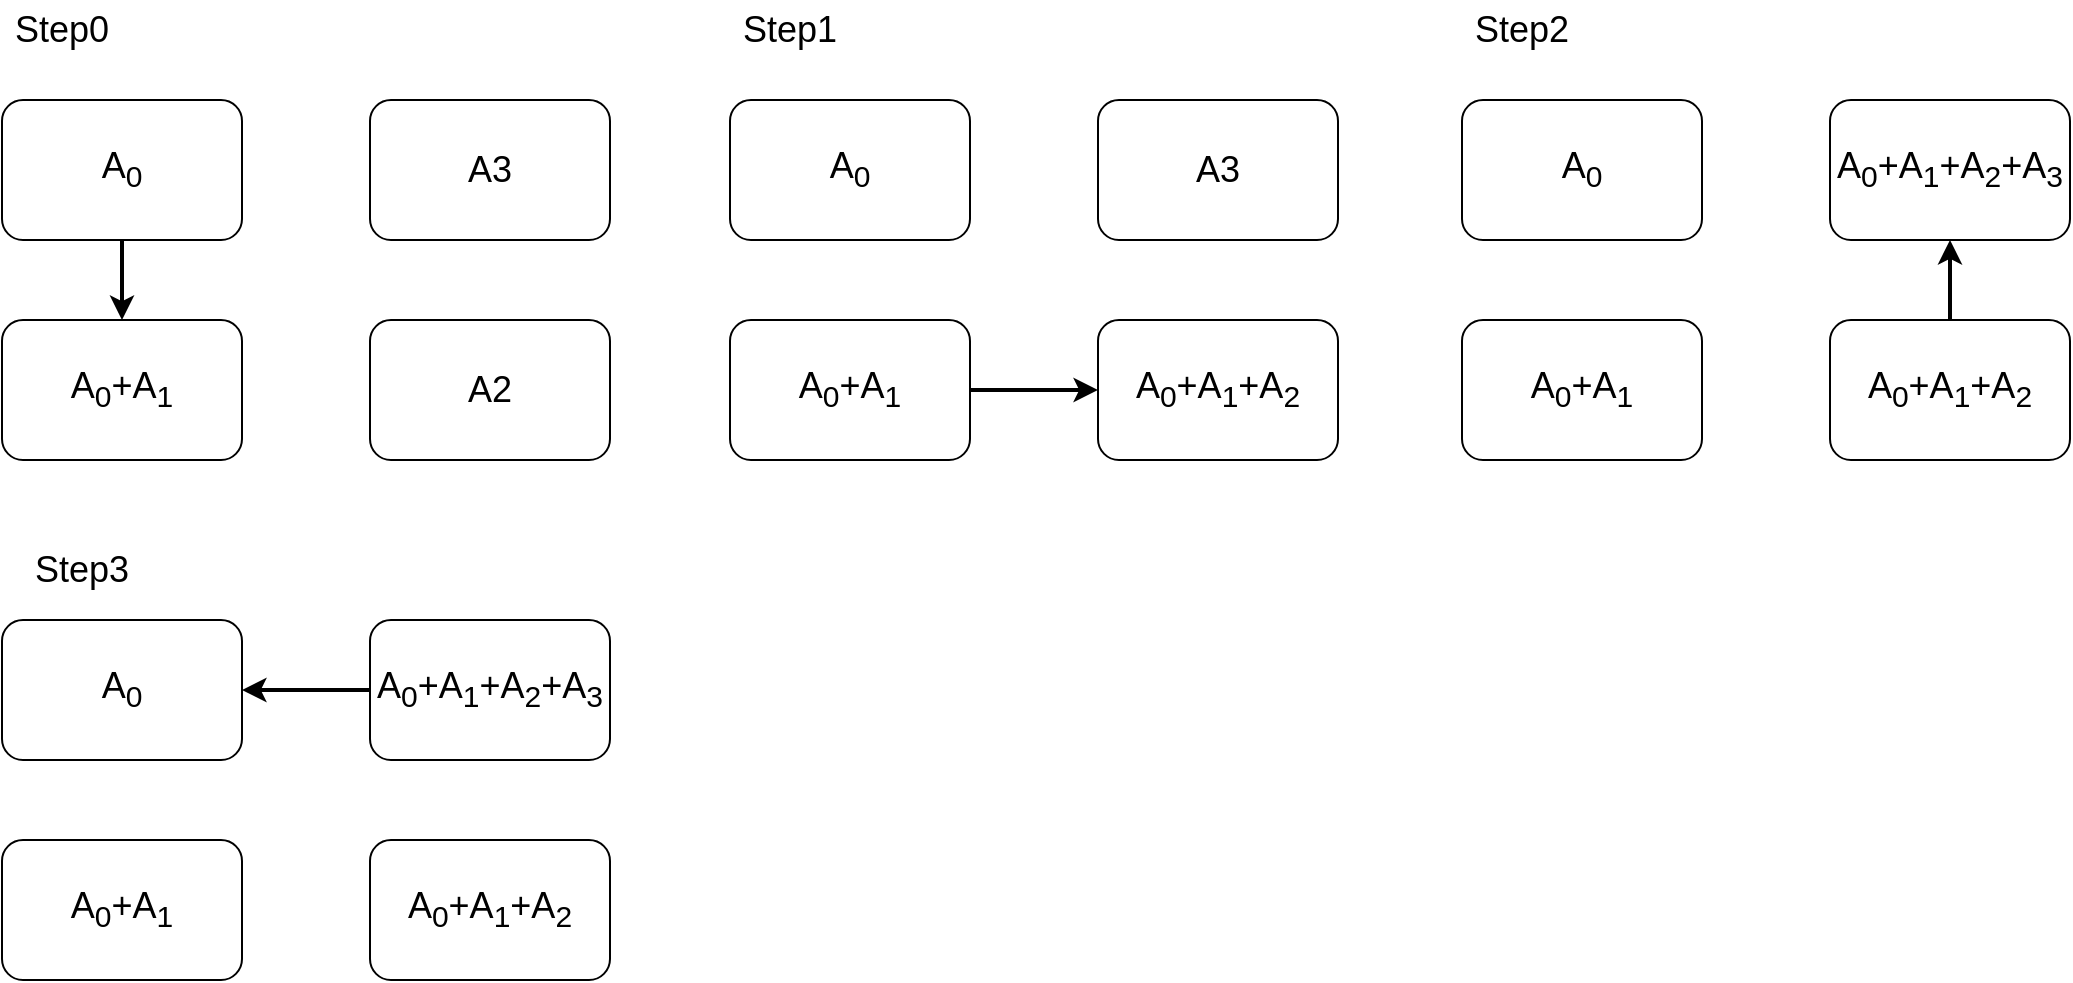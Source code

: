 <mxfile version="20.0.1" type="github">
  <diagram id="QZoD75EK2pMNKqEWIpBd" name="Page-1">
    <mxGraphModel dx="1597" dy="885" grid="1" gridSize="10" guides="1" tooltips="1" connect="1" arrows="1" fold="1" page="1" pageScale="1" pageWidth="827" pageHeight="1169" math="0" shadow="0">
      <root>
        <mxCell id="0" />
        <mxCell id="1" parent="0" />
        <mxCell id="ngBhUCR4Onw7o18NPcVE-104" style="edgeStyle=none;rounded=0;orthogonalLoop=1;jettySize=auto;html=1;exitX=0.5;exitY=1;exitDx=0;exitDy=0;entryX=0.5;entryY=0;entryDx=0;entryDy=0;fontSize=18;fontColor=#000000;strokeColor=#000000;strokeWidth=2;" edge="1" parent="1" source="ngBhUCR4Onw7o18NPcVE-100" target="ngBhUCR4Onw7o18NPcVE-101">
          <mxGeometry relative="1" as="geometry" />
        </mxCell>
        <mxCell id="ngBhUCR4Onw7o18NPcVE-100" value="A&lt;sub&gt;0&lt;/sub&gt;" style="rounded=1;whiteSpace=wrap;html=1;shadow=0;fontSize=18;" vertex="1" parent="1">
          <mxGeometry x="50" y="460" width="120" height="70" as="geometry" />
        </mxCell>
        <mxCell id="ngBhUCR4Onw7o18NPcVE-101" value="A&lt;sub&gt;0&lt;/sub&gt;+A&lt;sub&gt;1&lt;/sub&gt;" style="rounded=1;whiteSpace=wrap;html=1;shadow=0;fontSize=18;" vertex="1" parent="1">
          <mxGeometry x="50" y="570" width="120" height="70" as="geometry" />
        </mxCell>
        <mxCell id="ngBhUCR4Onw7o18NPcVE-102" value="A2" style="rounded=1;whiteSpace=wrap;html=1;shadow=0;fontSize=18;" vertex="1" parent="1">
          <mxGeometry x="234" y="570" width="120" height="70" as="geometry" />
        </mxCell>
        <mxCell id="ngBhUCR4Onw7o18NPcVE-103" value="A3" style="rounded=1;whiteSpace=wrap;html=1;shadow=0;fontSize=18;" vertex="1" parent="1">
          <mxGeometry x="234" y="460" width="120" height="70" as="geometry" />
        </mxCell>
        <mxCell id="ngBhUCR4Onw7o18NPcVE-107" value="A&lt;sub&gt;0&lt;/sub&gt;" style="rounded=1;whiteSpace=wrap;html=1;shadow=0;fontSize=18;" vertex="1" parent="1">
          <mxGeometry x="414" y="460" width="120" height="70" as="geometry" />
        </mxCell>
        <mxCell id="ngBhUCR4Onw7o18NPcVE-111" style="edgeStyle=none;rounded=0;orthogonalLoop=1;jettySize=auto;html=1;exitX=1;exitY=0.5;exitDx=0;exitDy=0;entryX=0;entryY=0.5;entryDx=0;entryDy=0;fontSize=18;fontColor=#000000;strokeColor=#000000;strokeWidth=2;" edge="1" parent="1" source="ngBhUCR4Onw7o18NPcVE-108" target="ngBhUCR4Onw7o18NPcVE-109">
          <mxGeometry relative="1" as="geometry" />
        </mxCell>
        <mxCell id="ngBhUCR4Onw7o18NPcVE-108" value="A&lt;sub&gt;0&lt;/sub&gt;+A&lt;sub&gt;1&lt;/sub&gt;" style="rounded=1;whiteSpace=wrap;html=1;shadow=0;fontSize=18;" vertex="1" parent="1">
          <mxGeometry x="414" y="570" width="120" height="70" as="geometry" />
        </mxCell>
        <mxCell id="ngBhUCR4Onw7o18NPcVE-109" value="A&lt;sub&gt;0&lt;/sub&gt;+A&lt;sub&gt;1&lt;/sub&gt;+A&lt;sub&gt;2&lt;/sub&gt;" style="rounded=1;whiteSpace=wrap;html=1;shadow=0;fontSize=18;" vertex="1" parent="1">
          <mxGeometry x="598" y="570" width="120" height="70" as="geometry" />
        </mxCell>
        <mxCell id="ngBhUCR4Onw7o18NPcVE-110" value="A3" style="rounded=1;whiteSpace=wrap;html=1;shadow=0;fontSize=18;" vertex="1" parent="1">
          <mxGeometry x="598" y="460" width="120" height="70" as="geometry" />
        </mxCell>
        <mxCell id="ngBhUCR4Onw7o18NPcVE-112" value="A&lt;sub&gt;0&lt;/sub&gt;" style="rounded=1;whiteSpace=wrap;html=1;shadow=0;fontSize=18;" vertex="1" parent="1">
          <mxGeometry x="780" y="460" width="120" height="70" as="geometry" />
        </mxCell>
        <mxCell id="ngBhUCR4Onw7o18NPcVE-114" value="A&lt;sub&gt;0&lt;/sub&gt;+A&lt;sub&gt;1&lt;/sub&gt;" style="rounded=1;whiteSpace=wrap;html=1;shadow=0;fontSize=18;" vertex="1" parent="1">
          <mxGeometry x="780" y="570" width="120" height="70" as="geometry" />
        </mxCell>
        <mxCell id="ngBhUCR4Onw7o18NPcVE-117" style="edgeStyle=none;rounded=0;orthogonalLoop=1;jettySize=auto;html=1;exitX=0.5;exitY=0;exitDx=0;exitDy=0;entryX=0.5;entryY=1;entryDx=0;entryDy=0;fontSize=18;fontColor=#000000;strokeColor=#000000;strokeWidth=2;" edge="1" parent="1" source="ngBhUCR4Onw7o18NPcVE-115" target="ngBhUCR4Onw7o18NPcVE-116">
          <mxGeometry relative="1" as="geometry" />
        </mxCell>
        <mxCell id="ngBhUCR4Onw7o18NPcVE-115" value="A&lt;sub&gt;0&lt;/sub&gt;+A&lt;sub&gt;1&lt;/sub&gt;+A&lt;sub&gt;2&lt;/sub&gt;" style="rounded=1;whiteSpace=wrap;html=1;shadow=0;fontSize=18;" vertex="1" parent="1">
          <mxGeometry x="964" y="570" width="120" height="70" as="geometry" />
        </mxCell>
        <mxCell id="ngBhUCR4Onw7o18NPcVE-116" value="A&lt;sub&gt;0&lt;/sub&gt;+A&lt;sub&gt;1&lt;/sub&gt;+A&lt;sub&gt;2&lt;/sub&gt;+A&lt;sub&gt;3&lt;/sub&gt;" style="rounded=1;whiteSpace=wrap;html=1;shadow=0;fontSize=18;" vertex="1" parent="1">
          <mxGeometry x="964" y="460" width="120" height="70" as="geometry" />
        </mxCell>
        <mxCell id="ngBhUCR4Onw7o18NPcVE-118" value="Step0" style="text;html=1;strokeColor=none;fillColor=none;align=center;verticalAlign=middle;whiteSpace=wrap;rounded=0;shadow=0;fontSize=18;fontColor=#000000;" vertex="1" parent="1">
          <mxGeometry x="50" y="410" width="60" height="30" as="geometry" />
        </mxCell>
        <mxCell id="ngBhUCR4Onw7o18NPcVE-119" value="Step1" style="text;html=1;strokeColor=none;fillColor=none;align=center;verticalAlign=middle;whiteSpace=wrap;rounded=0;shadow=0;fontSize=18;fontColor=#000000;" vertex="1" parent="1">
          <mxGeometry x="414" y="410" width="60" height="30" as="geometry" />
        </mxCell>
        <mxCell id="ngBhUCR4Onw7o18NPcVE-120" value="Step2" style="text;html=1;strokeColor=none;fillColor=none;align=center;verticalAlign=middle;whiteSpace=wrap;rounded=0;shadow=0;fontSize=18;fontColor=#000000;" vertex="1" parent="1">
          <mxGeometry x="780" y="410" width="60" height="30" as="geometry" />
        </mxCell>
        <mxCell id="ngBhUCR4Onw7o18NPcVE-121" value="A&lt;sub&gt;0&lt;/sub&gt;" style="rounded=1;whiteSpace=wrap;html=1;shadow=0;fontSize=18;" vertex="1" parent="1">
          <mxGeometry x="50" y="720" width="120" height="70" as="geometry" />
        </mxCell>
        <mxCell id="ngBhUCR4Onw7o18NPcVE-122" value="A&lt;sub&gt;0&lt;/sub&gt;+A&lt;sub&gt;1&lt;/sub&gt;" style="rounded=1;whiteSpace=wrap;html=1;shadow=0;fontSize=18;" vertex="1" parent="1">
          <mxGeometry x="50" y="830" width="120" height="70" as="geometry" />
        </mxCell>
        <mxCell id="ngBhUCR4Onw7o18NPcVE-124" value="A&lt;sub&gt;0&lt;/sub&gt;+A&lt;sub&gt;1&lt;/sub&gt;+A&lt;sub&gt;2&lt;/sub&gt;" style="rounded=1;whiteSpace=wrap;html=1;shadow=0;fontSize=18;" vertex="1" parent="1">
          <mxGeometry x="234" y="830" width="120" height="70" as="geometry" />
        </mxCell>
        <mxCell id="ngBhUCR4Onw7o18NPcVE-128" style="edgeStyle=none;rounded=0;orthogonalLoop=1;jettySize=auto;html=1;exitX=0;exitY=0.5;exitDx=0;exitDy=0;entryX=1;entryY=0.5;entryDx=0;entryDy=0;fontSize=18;fontColor=#000000;strokeColor=#000000;strokeWidth=2;" edge="1" parent="1" source="ngBhUCR4Onw7o18NPcVE-125" target="ngBhUCR4Onw7o18NPcVE-121">
          <mxGeometry relative="1" as="geometry" />
        </mxCell>
        <mxCell id="ngBhUCR4Onw7o18NPcVE-125" value="A&lt;sub&gt;0&lt;/sub&gt;+A&lt;sub&gt;1&lt;/sub&gt;+A&lt;sub&gt;2&lt;/sub&gt;+A&lt;sub&gt;3&lt;/sub&gt;" style="rounded=1;whiteSpace=wrap;html=1;shadow=0;fontSize=18;" vertex="1" parent="1">
          <mxGeometry x="234" y="720" width="120" height="70" as="geometry" />
        </mxCell>
        <mxCell id="ngBhUCR4Onw7o18NPcVE-126" value="Step3" style="text;html=1;strokeColor=none;fillColor=none;align=center;verticalAlign=middle;whiteSpace=wrap;rounded=0;shadow=0;fontSize=18;fontColor=#000000;" vertex="1" parent="1">
          <mxGeometry x="60" y="680" width="60" height="30" as="geometry" />
        </mxCell>
      </root>
    </mxGraphModel>
  </diagram>
</mxfile>
